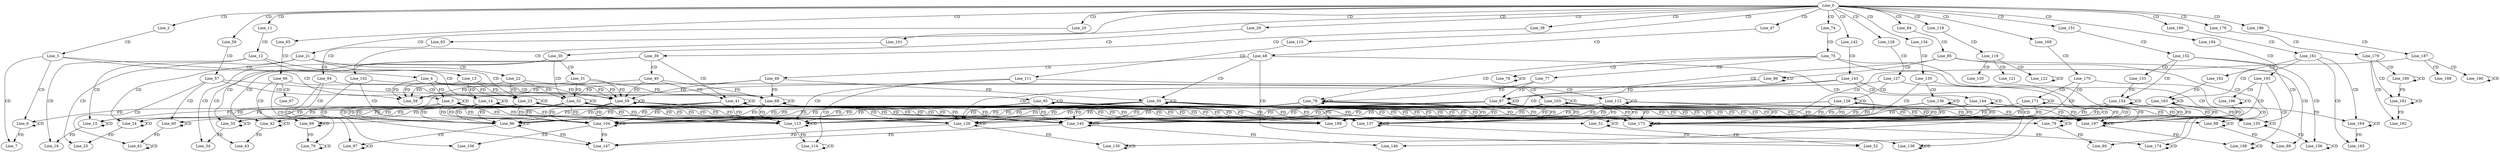 digraph G {
  Line_0;
  Line_2;
  Line_3;
  Line_4;
  Line_5;
  Line_5;
  Line_6;
  Line_6;
  Line_7;
  Line_11;
  Line_12;
  Line_13;
  Line_14;
  Line_14;
  Line_15;
  Line_15;
  Line_16;
  Line_20;
  Line_21;
  Line_22;
  Line_23;
  Line_23;
  Line_24;
  Line_24;
  Line_25;
  Line_29;
  Line_30;
  Line_31;
  Line_32;
  Line_32;
  Line_33;
  Line_33;
  Line_34;
  Line_38;
  Line_39;
  Line_40;
  Line_41;
  Line_41;
  Line_42;
  Line_42;
  Line_43;
  Line_47;
  Line_48;
  Line_49;
  Line_50;
  Line_50;
  Line_51;
  Line_51;
  Line_52;
  Line_56;
  Line_57;
  Line_58;
  Line_58;
  Line_59;
  Line_59;
  Line_59;
  Line_60;
  Line_60;
  Line_61;
  Line_61;
  Line_65;
  Line_66;
  Line_67;
  Line_67;
  Line_68;
  Line_68;
  Line_69;
  Line_69;
  Line_70;
  Line_70;
  Line_74;
  Line_75;
  Line_76;
  Line_76;
  Line_77;
  Line_77;
  Line_78;
  Line_78;
  Line_79;
  Line_79;
  Line_80;
  Line_84;
  Line_85;
  Line_86;
  Line_86;
  Line_87;
  Line_87;
  Line_88;
  Line_88;
  Line_89;
  Line_93;
  Line_94;
  Line_95;
  Line_95;
  Line_96;
  Line_96;
  Line_97;
  Line_97;
  Line_101;
  Line_102;
  Line_103;
  Line_103;
  Line_104;
  Line_104;
  Line_106;
  Line_110;
  Line_111;
  Line_112;
  Line_112;
  Line_113;
  Line_113;
  Line_114;
  Line_114;
  Line_118;
  Line_119;
  Line_120;
  Line_121;
  Line_122;
  Line_122;
  Line_126;
  Line_127;
  Line_128;
  Line_128;
  Line_129;
  Line_129;
  Line_130;
  Line_130;
  Line_134;
  Line_135;
  Line_136;
  Line_136;
  Line_137;
  Line_137;
  Line_138;
  Line_138;
  Line_142;
  Line_143;
  Line_144;
  Line_144;
  Line_145;
  Line_145;
  Line_146;
  Line_147;
  Line_151;
  Line_152;
  Line_153;
  Line_154;
  Line_154;
  Line_155;
  Line_155;
  Line_156;
  Line_156;
  Line_160;
  Line_161;
  Line_162;
  Line_163;
  Line_163;
  Line_164;
  Line_164;
  Line_165;
  Line_169;
  Line_170;
  Line_171;
  Line_171;
  Line_173;
  Line_173;
  Line_174;
  Line_174;
  Line_178;
  Line_179;
  Line_180;
  Line_180;
  Line_180;
  Line_181;
  Line_181;
  Line_182;
  Line_186;
  Line_187;
  Line_188;
  Line_189;
  Line_190;
  Line_190;
  Line_194;
  Line_195;
  Line_196;
  Line_196;
  Line_197;
  Line_197;
  Line_198;
  Line_198;
  Line_0 -> Line_2 [ label="CD" ];
  Line_2 -> Line_3 [ label="CD" ];
  Line_3 -> Line_4 [ label="CD" ];
  Line_3 -> Line_5 [ label="CD" ];
  Line_5 -> Line_5 [ label="CD" ];
  Line_4 -> Line_5 [ label="FD" ];
  Line_3 -> Line_6 [ label="CD" ];
  Line_6 -> Line_6 [ label="CD" ];
  Line_5 -> Line_6 [ label="FD" ];
  Line_3 -> Line_7 [ label="CD" ];
  Line_6 -> Line_7 [ label="FD" ];
  Line_0 -> Line_11 [ label="CD" ];
  Line_11 -> Line_12 [ label="CD" ];
  Line_12 -> Line_13 [ label="CD" ];
  Line_12 -> Line_14 [ label="CD" ];
  Line_14 -> Line_14 [ label="CD" ];
  Line_13 -> Line_14 [ label="FD" ];
  Line_12 -> Line_15 [ label="CD" ];
  Line_15 -> Line_15 [ label="CD" ];
  Line_14 -> Line_15 [ label="FD" ];
  Line_5 -> Line_15 [ label="FD" ];
  Line_12 -> Line_16 [ label="CD" ];
  Line_15 -> Line_16 [ label="FD" ];
  Line_0 -> Line_20 [ label="CD" ];
  Line_20 -> Line_21 [ label="CD" ];
  Line_21 -> Line_22 [ label="CD" ];
  Line_21 -> Line_23 [ label="CD" ];
  Line_23 -> Line_23 [ label="CD" ];
  Line_22 -> Line_23 [ label="FD" ];
  Line_13 -> Line_23 [ label="FD" ];
  Line_4 -> Line_23 [ label="FD" ];
  Line_21 -> Line_24 [ label="CD" ];
  Line_24 -> Line_24 [ label="CD" ];
  Line_23 -> Line_24 [ label="FD" ];
  Line_14 -> Line_24 [ label="FD" ];
  Line_21 -> Line_25 [ label="CD" ];
  Line_24 -> Line_25 [ label="FD" ];
  Line_0 -> Line_29 [ label="CD" ];
  Line_29 -> Line_30 [ label="CD" ];
  Line_30 -> Line_31 [ label="CD" ];
  Line_30 -> Line_32 [ label="CD" ];
  Line_32 -> Line_32 [ label="CD" ];
  Line_31 -> Line_32 [ label="FD" ];
  Line_22 -> Line_32 [ label="FD" ];
  Line_30 -> Line_33 [ label="CD" ];
  Line_33 -> Line_33 [ label="CD" ];
  Line_32 -> Line_33 [ label="FD" ];
  Line_23 -> Line_33 [ label="FD" ];
  Line_30 -> Line_34 [ label="CD" ];
  Line_33 -> Line_34 [ label="FD" ];
  Line_0 -> Line_38 [ label="CD" ];
  Line_38 -> Line_39 [ label="CD" ];
  Line_39 -> Line_40 [ label="CD" ];
  Line_39 -> Line_41 [ label="CD" ];
  Line_41 -> Line_41 [ label="CD" ];
  Line_40 -> Line_41 [ label="FD" ];
  Line_39 -> Line_42 [ label="CD" ];
  Line_42 -> Line_42 [ label="CD" ];
  Line_41 -> Line_42 [ label="FD" ];
  Line_32 -> Line_42 [ label="FD" ];
  Line_39 -> Line_43 [ label="CD" ];
  Line_42 -> Line_43 [ label="FD" ];
  Line_0 -> Line_47 [ label="CD" ];
  Line_47 -> Line_48 [ label="CD" ];
  Line_48 -> Line_49 [ label="CD" ];
  Line_48 -> Line_50 [ label="CD" ];
  Line_50 -> Line_50 [ label="CD" ];
  Line_49 -> Line_50 [ label="FD" ];
  Line_48 -> Line_51 [ label="CD" ];
  Line_51 -> Line_51 [ label="CD" ];
  Line_50 -> Line_51 [ label="FD" ];
  Line_48 -> Line_52 [ label="CD" ];
  Line_51 -> Line_52 [ label="FD" ];
  Line_0 -> Line_56 [ label="CD" ];
  Line_56 -> Line_57 [ label="CD" ];
  Line_57 -> Line_58 [ label="CD" ];
  Line_49 -> Line_58 [ label="FD" ];
  Line_40 -> Line_58 [ label="FD" ];
  Line_31 -> Line_58 [ label="FD" ];
  Line_22 -> Line_58 [ label="FD" ];
  Line_13 -> Line_58 [ label="FD" ];
  Line_4 -> Line_58 [ label="FD" ];
  Line_57 -> Line_59 [ label="CD" ];
  Line_59 -> Line_59 [ label="CD" ];
  Line_49 -> Line_59 [ label="FD" ];
  Line_40 -> Line_59 [ label="FD" ];
  Line_31 -> Line_59 [ label="FD" ];
  Line_22 -> Line_59 [ label="FD" ];
  Line_13 -> Line_59 [ label="FD" ];
  Line_4 -> Line_59 [ label="FD" ];
  Line_57 -> Line_60 [ label="CD" ];
  Line_60 -> Line_60 [ label="CD" ];
  Line_59 -> Line_60 [ label="FD" ];
  Line_57 -> Line_61 [ label="CD" ];
  Line_61 -> Line_61 [ label="CD" ];
  Line_60 -> Line_61 [ label="FD" ];
  Line_0 -> Line_65 [ label="CD" ];
  Line_65 -> Line_66 [ label="CD" ];
  Line_66 -> Line_67 [ label="CD" ];
  Line_66 -> Line_68 [ label="CD" ];
  Line_68 -> Line_68 [ label="CD" ];
  Line_49 -> Line_68 [ label="FD" ];
  Line_40 -> Line_68 [ label="FD" ];
  Line_31 -> Line_68 [ label="FD" ];
  Line_66 -> Line_69 [ label="CD" ];
  Line_69 -> Line_69 [ label="CD" ];
  Line_68 -> Line_69 [ label="FD" ];
  Line_66 -> Line_70 [ label="CD" ];
  Line_70 -> Line_70 [ label="CD" ];
  Line_69 -> Line_70 [ label="FD" ];
  Line_0 -> Line_74 [ label="CD" ];
  Line_74 -> Line_75 [ label="CD" ];
  Line_75 -> Line_76 [ label="CD" ];
  Line_76 -> Line_76 [ label="CD" ];
  Line_75 -> Line_77 [ label="CD" ];
  Line_75 -> Line_78 [ label="CD" ];
  Line_78 -> Line_78 [ label="CD" ];
  Line_77 -> Line_78 [ label="FD" ];
  Line_75 -> Line_79 [ label="CD" ];
  Line_79 -> Line_79 [ label="CD" ];
  Line_78 -> Line_79 [ label="FD" ];
  Line_75 -> Line_80 [ label="CD" ];
  Line_79 -> Line_80 [ label="FD" ];
  Line_0 -> Line_84 [ label="CD" ];
  Line_84 -> Line_85 [ label="CD" ];
  Line_85 -> Line_86 [ label="CD" ];
  Line_86 -> Line_86 [ label="CD" ];
  Line_85 -> Line_87 [ label="CD" ];
  Line_87 -> Line_87 [ label="CD" ];
  Line_77 -> Line_87 [ label="FD" ];
  Line_86 -> Line_87 [ label="FD" ];
  Line_85 -> Line_88 [ label="CD" ];
  Line_88 -> Line_88 [ label="CD" ];
  Line_87 -> Line_88 [ label="FD" ];
  Line_85 -> Line_89 [ label="CD" ];
  Line_88 -> Line_89 [ label="FD" ];
  Line_0 -> Line_93 [ label="CD" ];
  Line_93 -> Line_94 [ label="CD" ];
  Line_94 -> Line_95 [ label="CD" ];
  Line_95 -> Line_95 [ label="CD" ];
  Line_94 -> Line_96 [ label="CD" ];
  Line_96 -> Line_96 [ label="CD" ];
  Line_95 -> Line_96 [ label="FD" ];
  Line_87 -> Line_96 [ label="FD" ];
  Line_78 -> Line_96 [ label="FD" ];
  Line_68 -> Line_96 [ label="FD" ];
  Line_59 -> Line_96 [ label="FD" ];
  Line_50 -> Line_96 [ label="FD" ];
  Line_41 -> Line_96 [ label="FD" ];
  Line_32 -> Line_96 [ label="FD" ];
  Line_23 -> Line_96 [ label="FD" ];
  Line_14 -> Line_96 [ label="FD" ];
  Line_5 -> Line_96 [ label="FD" ];
  Line_94 -> Line_97 [ label="CD" ];
  Line_97 -> Line_97 [ label="CD" ];
  Line_96 -> Line_97 [ label="FD" ];
  Line_0 -> Line_101 [ label="CD" ];
  Line_101 -> Line_102 [ label="CD" ];
  Line_102 -> Line_103 [ label="CD" ];
  Line_103 -> Line_103 [ label="CD" ];
  Line_102 -> Line_104 [ label="CD" ];
  Line_104 -> Line_104 [ label="CD" ];
  Line_103 -> Line_104 [ label="FD" ];
  Line_95 -> Line_104 [ label="FD" ];
  Line_87 -> Line_104 [ label="FD" ];
  Line_78 -> Line_104 [ label="FD" ];
  Line_68 -> Line_104 [ label="FD" ];
  Line_59 -> Line_104 [ label="FD" ];
  Line_50 -> Line_104 [ label="FD" ];
  Line_41 -> Line_104 [ label="FD" ];
  Line_32 -> Line_104 [ label="FD" ];
  Line_23 -> Line_104 [ label="FD" ];
  Line_14 -> Line_104 [ label="FD" ];
  Line_5 -> Line_104 [ label="FD" ];
  Line_102 -> Line_106 [ label="CD" ];
  Line_104 -> Line_106 [ label="FD" ];
  Line_0 -> Line_110 [ label="CD" ];
  Line_110 -> Line_111 [ label="CD" ];
  Line_111 -> Line_112 [ label="CD" ];
  Line_112 -> Line_112 [ label="CD" ];
  Line_111 -> Line_113 [ label="CD" ];
  Line_113 -> Line_113 [ label="CD" ];
  Line_112 -> Line_113 [ label="FD" ];
  Line_103 -> Line_113 [ label="FD" ];
  Line_95 -> Line_113 [ label="FD" ];
  Line_87 -> Line_113 [ label="FD" ];
  Line_78 -> Line_113 [ label="FD" ];
  Line_68 -> Line_113 [ label="FD" ];
  Line_59 -> Line_113 [ label="FD" ];
  Line_50 -> Line_113 [ label="FD" ];
  Line_41 -> Line_113 [ label="FD" ];
  Line_32 -> Line_113 [ label="FD" ];
  Line_23 -> Line_113 [ label="FD" ];
  Line_14 -> Line_113 [ label="FD" ];
  Line_5 -> Line_113 [ label="FD" ];
  Line_111 -> Line_114 [ label="CD" ];
  Line_114 -> Line_114 [ label="CD" ];
  Line_113 -> Line_114 [ label="FD" ];
  Line_0 -> Line_118 [ label="CD" ];
  Line_118 -> Line_119 [ label="CD" ];
  Line_119 -> Line_120 [ label="CD" ];
  Line_119 -> Line_121 [ label="CD" ];
  Line_119 -> Line_122 [ label="CD" ];
  Line_122 -> Line_122 [ label="CD" ];
  Line_0 -> Line_126 [ label="CD" ];
  Line_126 -> Line_127 [ label="CD" ];
  Line_127 -> Line_128 [ label="CD" ];
  Line_128 -> Line_128 [ label="CD" ];
  Line_127 -> Line_129 [ label="CD" ];
  Line_129 -> Line_129 [ label="CD" ];
  Line_128 -> Line_129 [ label="FD" ];
  Line_112 -> Line_129 [ label="FD" ];
  Line_103 -> Line_129 [ label="FD" ];
  Line_95 -> Line_129 [ label="FD" ];
  Line_87 -> Line_129 [ label="FD" ];
  Line_78 -> Line_129 [ label="FD" ];
  Line_68 -> Line_129 [ label="FD" ];
  Line_59 -> Line_129 [ label="FD" ];
  Line_50 -> Line_129 [ label="FD" ];
  Line_41 -> Line_129 [ label="FD" ];
  Line_32 -> Line_129 [ label="FD" ];
  Line_23 -> Line_129 [ label="FD" ];
  Line_14 -> Line_129 [ label="FD" ];
  Line_5 -> Line_129 [ label="FD" ];
  Line_127 -> Line_130 [ label="CD" ];
  Line_130 -> Line_130 [ label="CD" ];
  Line_129 -> Line_130 [ label="FD" ];
  Line_0 -> Line_134 [ label="CD" ];
  Line_134 -> Line_135 [ label="CD" ];
  Line_135 -> Line_136 [ label="CD" ];
  Line_136 -> Line_136 [ label="CD" ];
  Line_135 -> Line_137 [ label="CD" ];
  Line_137 -> Line_137 [ label="CD" ];
  Line_136 -> Line_137 [ label="FD" ];
  Line_128 -> Line_137 [ label="FD" ];
  Line_112 -> Line_137 [ label="FD" ];
  Line_103 -> Line_137 [ label="FD" ];
  Line_95 -> Line_137 [ label="FD" ];
  Line_87 -> Line_137 [ label="FD" ];
  Line_78 -> Line_137 [ label="FD" ];
  Line_68 -> Line_137 [ label="FD" ];
  Line_59 -> Line_137 [ label="FD" ];
  Line_50 -> Line_137 [ label="FD" ];
  Line_41 -> Line_137 [ label="FD" ];
  Line_32 -> Line_137 [ label="FD" ];
  Line_23 -> Line_137 [ label="FD" ];
  Line_14 -> Line_137 [ label="FD" ];
  Line_5 -> Line_137 [ label="FD" ];
  Line_135 -> Line_138 [ label="CD" ];
  Line_138 -> Line_138 [ label="CD" ];
  Line_137 -> Line_138 [ label="FD" ];
  Line_0 -> Line_142 [ label="CD" ];
  Line_142 -> Line_143 [ label="CD" ];
  Line_143 -> Line_144 [ label="CD" ];
  Line_144 -> Line_144 [ label="CD" ];
  Line_143 -> Line_145 [ label="CD" ];
  Line_145 -> Line_145 [ label="CD" ];
  Line_144 -> Line_145 [ label="FD" ];
  Line_136 -> Line_145 [ label="FD" ];
  Line_128 -> Line_145 [ label="FD" ];
  Line_112 -> Line_145 [ label="FD" ];
  Line_103 -> Line_145 [ label="FD" ];
  Line_95 -> Line_145 [ label="FD" ];
  Line_87 -> Line_145 [ label="FD" ];
  Line_78 -> Line_145 [ label="FD" ];
  Line_68 -> Line_145 [ label="FD" ];
  Line_59 -> Line_145 [ label="FD" ];
  Line_50 -> Line_145 [ label="FD" ];
  Line_41 -> Line_145 [ label="FD" ];
  Line_32 -> Line_145 [ label="FD" ];
  Line_23 -> Line_145 [ label="FD" ];
  Line_14 -> Line_145 [ label="FD" ];
  Line_5 -> Line_145 [ label="FD" ];
  Line_143 -> Line_146 [ label="CD" ];
  Line_145 -> Line_146 [ label="FD" ];
  Line_143 -> Line_147 [ label="CD" ];
  Line_145 -> Line_147 [ label="FD" ];
  Line_129 -> Line_147 [ label="FD" ];
  Line_104 -> Line_147 [ label="FD" ];
  Line_96 -> Line_147 [ label="FD" ];
  Line_0 -> Line_151 [ label="CD" ];
  Line_151 -> Line_152 [ label="CD" ];
  Line_152 -> Line_153 [ label="CD" ];
  Line_152 -> Line_154 [ label="CD" ];
  Line_154 -> Line_154 [ label="CD" ];
  Line_153 -> Line_154 [ label="FD" ];
  Line_152 -> Line_155 [ label="CD" ];
  Line_155 -> Line_155 [ label="CD" ];
  Line_154 -> Line_155 [ label="FD" ];
  Line_144 -> Line_155 [ label="FD" ];
  Line_136 -> Line_155 [ label="FD" ];
  Line_128 -> Line_155 [ label="FD" ];
  Line_112 -> Line_155 [ label="FD" ];
  Line_103 -> Line_155 [ label="FD" ];
  Line_95 -> Line_155 [ label="FD" ];
  Line_152 -> Line_156 [ label="CD" ];
  Line_156 -> Line_156 [ label="CD" ];
  Line_155 -> Line_156 [ label="FD" ];
  Line_0 -> Line_160 [ label="CD" ];
  Line_160 -> Line_161 [ label="CD" ];
  Line_161 -> Line_162 [ label="CD" ];
  Line_161 -> Line_163 [ label="CD" ];
  Line_163 -> Line_163 [ label="CD" ];
  Line_162 -> Line_163 [ label="FD" ];
  Line_161 -> Line_164 [ label="CD" ];
  Line_164 -> Line_164 [ label="CD" ];
  Line_163 -> Line_164 [ label="FD" ];
  Line_161 -> Line_165 [ label="CD" ];
  Line_164 -> Line_165 [ label="FD" ];
  Line_0 -> Line_169 [ label="CD" ];
  Line_169 -> Line_170 [ label="CD" ];
  Line_170 -> Line_171 [ label="CD" ];
  Line_171 -> Line_171 [ label="CD" ];
  Line_170 -> Line_173 [ label="CD" ];
  Line_173 -> Line_173 [ label="CD" ];
  Line_171 -> Line_173 [ label="FD" ];
  Line_163 -> Line_173 [ label="FD" ];
  Line_154 -> Line_173 [ label="FD" ];
  Line_144 -> Line_173 [ label="FD" ];
  Line_136 -> Line_173 [ label="FD" ];
  Line_128 -> Line_173 [ label="FD" ];
  Line_112 -> Line_173 [ label="FD" ];
  Line_103 -> Line_173 [ label="FD" ];
  Line_95 -> Line_173 [ label="FD" ];
  Line_87 -> Line_173 [ label="FD" ];
  Line_78 -> Line_173 [ label="FD" ];
  Line_68 -> Line_173 [ label="FD" ];
  Line_59 -> Line_173 [ label="FD" ];
  Line_50 -> Line_173 [ label="FD" ];
  Line_41 -> Line_173 [ label="FD" ];
  Line_32 -> Line_173 [ label="FD" ];
  Line_23 -> Line_173 [ label="FD" ];
  Line_14 -> Line_173 [ label="FD" ];
  Line_5 -> Line_173 [ label="FD" ];
  Line_170 -> Line_174 [ label="CD" ];
  Line_174 -> Line_174 [ label="CD" ];
  Line_173 -> Line_174 [ label="FD" ];
  Line_0 -> Line_178 [ label="CD" ];
  Line_178 -> Line_179 [ label="CD" ];
  Line_179 -> Line_180 [ label="CD" ];
  Line_180 -> Line_180 [ label="CD" ];
  Line_179 -> Line_181 [ label="CD" ];
  Line_181 -> Line_181 [ label="CD" ];
  Line_180 -> Line_181 [ label="FD" ];
  Line_179 -> Line_182 [ label="CD" ];
  Line_181 -> Line_182 [ label="FD" ];
  Line_0 -> Line_186 [ label="CD" ];
  Line_186 -> Line_187 [ label="CD" ];
  Line_187 -> Line_188 [ label="CD" ];
  Line_187 -> Line_189 [ label="CD" ];
  Line_171 -> Line_189 [ label="FD" ];
  Line_163 -> Line_189 [ label="FD" ];
  Line_154 -> Line_189 [ label="FD" ];
  Line_144 -> Line_189 [ label="FD" ];
  Line_136 -> Line_189 [ label="FD" ];
  Line_128 -> Line_189 [ label="FD" ];
  Line_112 -> Line_189 [ label="FD" ];
  Line_103 -> Line_189 [ label="FD" ];
  Line_95 -> Line_189 [ label="FD" ];
  Line_87 -> Line_189 [ label="FD" ];
  Line_78 -> Line_189 [ label="FD" ];
  Line_68 -> Line_189 [ label="FD" ];
  Line_59 -> Line_189 [ label="FD" ];
  Line_50 -> Line_189 [ label="FD" ];
  Line_41 -> Line_189 [ label="FD" ];
  Line_32 -> Line_189 [ label="FD" ];
  Line_23 -> Line_189 [ label="FD" ];
  Line_14 -> Line_189 [ label="FD" ];
  Line_5 -> Line_189 [ label="FD" ];
  Line_187 -> Line_190 [ label="CD" ];
  Line_190 -> Line_190 [ label="CD" ];
  Line_0 -> Line_194 [ label="CD" ];
  Line_194 -> Line_195 [ label="CD" ];
  Line_195 -> Line_196 [ label="CD" ];
  Line_196 -> Line_196 [ label="CD" ];
  Line_195 -> Line_197 [ label="CD" ];
  Line_197 -> Line_197 [ label="CD" ];
  Line_196 -> Line_197 [ label="FD" ];
  Line_171 -> Line_197 [ label="FD" ];
  Line_163 -> Line_197 [ label="FD" ];
  Line_154 -> Line_197 [ label="FD" ];
  Line_144 -> Line_197 [ label="FD" ];
  Line_136 -> Line_197 [ label="FD" ];
  Line_128 -> Line_197 [ label="FD" ];
  Line_112 -> Line_197 [ label="FD" ];
  Line_103 -> Line_197 [ label="FD" ];
  Line_95 -> Line_197 [ label="FD" ];
  Line_87 -> Line_197 [ label="FD" ];
  Line_78 -> Line_197 [ label="FD" ];
  Line_68 -> Line_197 [ label="FD" ];
  Line_59 -> Line_197 [ label="FD" ];
  Line_50 -> Line_197 [ label="FD" ];
  Line_41 -> Line_197 [ label="FD" ];
  Line_32 -> Line_197 [ label="FD" ];
  Line_23 -> Line_197 [ label="FD" ];
  Line_14 -> Line_197 [ label="FD" ];
  Line_5 -> Line_197 [ label="FD" ];
  Line_195 -> Line_198 [ label="CD" ];
  Line_198 -> Line_198 [ label="CD" ];
  Line_197 -> Line_198 [ label="FD" ];
}

